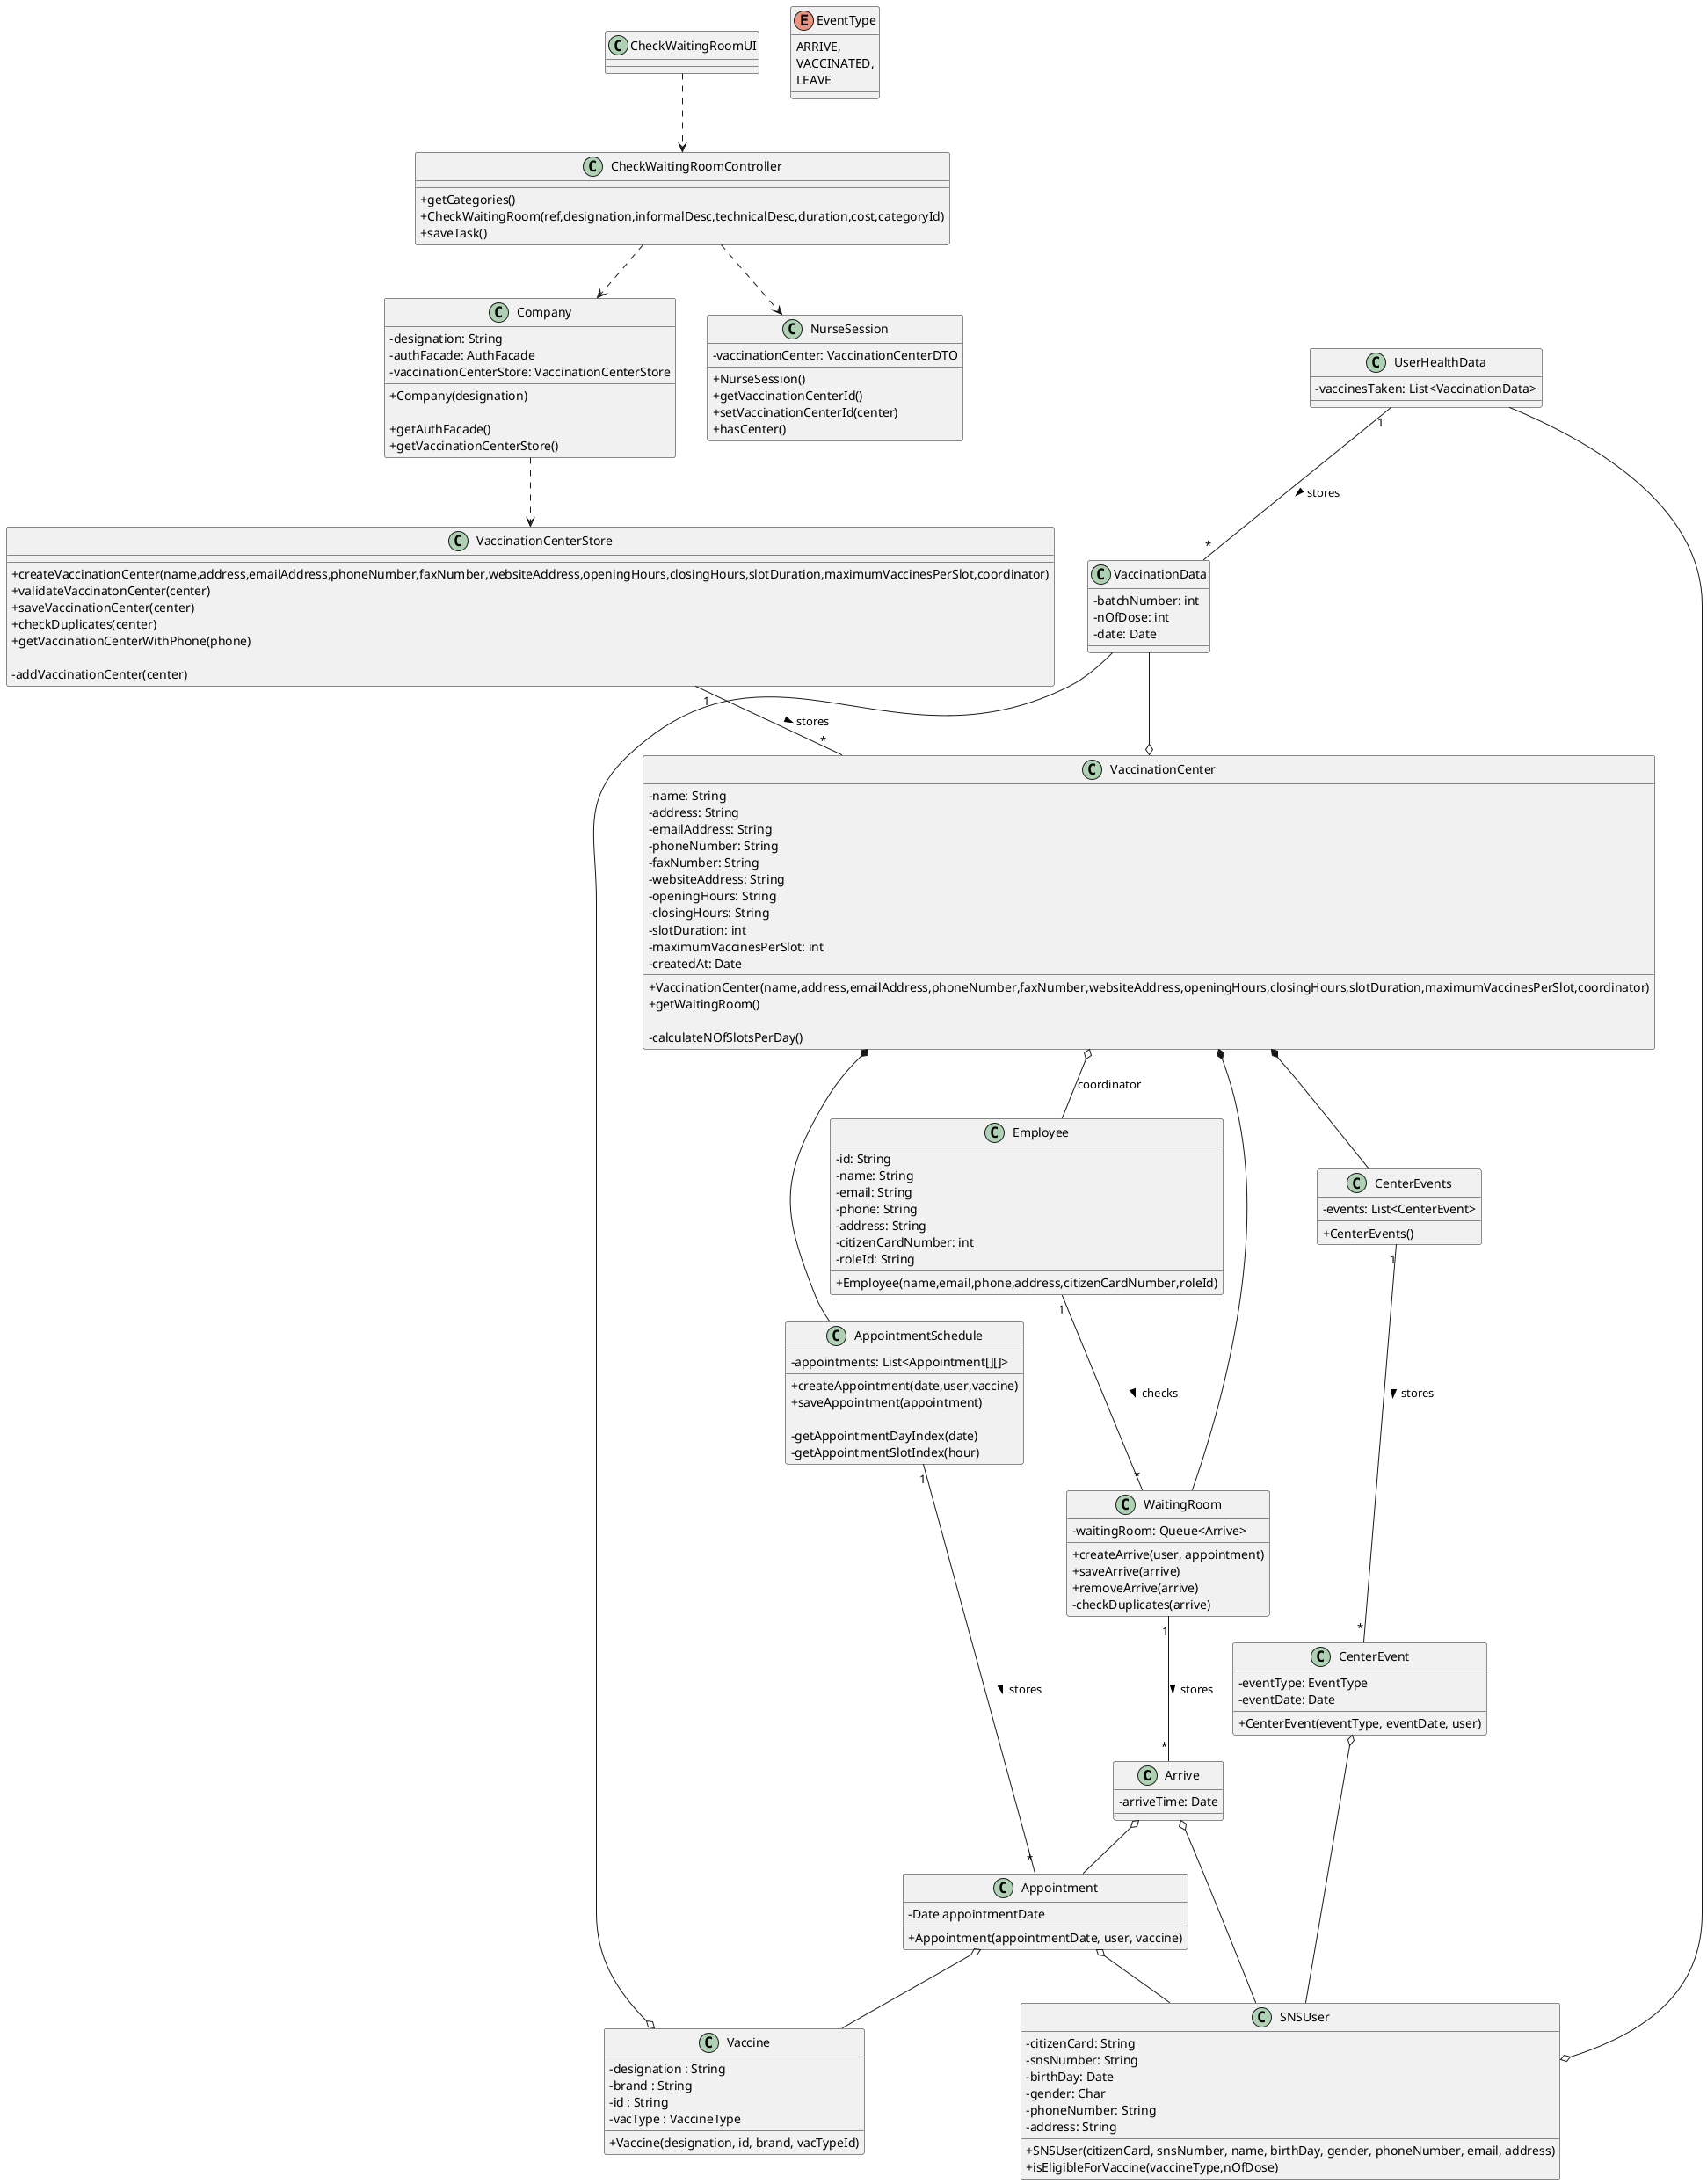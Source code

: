 @startuml
skinparam classAttributeIconSize 0

class Arrive {
  -arriveTime: Date
}

class NurseSession {
  -vaccinationCenter: VaccinationCenterDTO

  + NurseSession()
  + getVaccinationCenterId()
  + setVaccinationCenterId(center)
  + hasCenter()
}

class Company {
  -designation: String
  -authFacade: AuthFacade
  -vaccinationCenterStore: VaccinationCenterStore
  
  +Company(designation)

  +getAuthFacade()
  +getVaccinationCenterStore()
}

class CheckWaitingRoomController {
  +getCategories()
  +CheckWaitingRoom(ref,designation,informalDesc,technicalDesc,duration,cost,categoryId)
  +saveTask()
}

class CheckWaitingRoomUI {}

class VaccinationCenter {
  - name: String
  - address: String
  - emailAddress: String
  - phoneNumber: String
  - faxNumber: String
  - websiteAddress: String
  - openingHours: String
  - closingHours: String
  - slotDuration: int
  - maximumVaccinesPerSlot: int
  -createdAt: Date
  
  +VaccinationCenter(name,address,emailAddress,phoneNumber,faxNumber,websiteAddress,openingHours,closingHours,slotDuration,maximumVaccinesPerSlot,coordinator)
  +getWaitingRoom()

  -calculateNOfSlotsPerDay()
}

class VaccinationCenterStore {
  +createVaccinationCenter(name,address,emailAddress,phoneNumber,faxNumber,websiteAddress,openingHours,closingHours,slotDuration,maximumVaccinesPerSlot,coordinator)
  +validateVaccinatonCenter(center)
  +saveVaccinationCenter(center)
  +checkDuplicates(center)
  +getVaccinationCenterWithPhone(phone)

  -addVaccinationCenter(center)
}

class Employee {
  -id: String 
  -name: String 
  -email: String 
  -phone: String 
  -address: String 
  -citizenCardNumber: int 
  -roleId: String 

  +Employee(name,email,phone,address,citizenCardNumber,roleId)
}

class SNSUser {
  - citizenCard: String
  - snsNumber: String
  - birthDay: Date
  - gender: Char
  - phoneNumber: String
  - address: String

  + SNSUser(citizenCard, snsNumber, name, birthDay, gender, phoneNumber, email, address)
  + isEligibleForVaccine(vaccineType,nOfDose)
}

class UserHealthData {
  - vaccinesTaken: List<VaccinationData>
}

class VaccinationData {
  - batchNumber: int
  - nOfDose: int
  - date: Date
}

class WaitingRoom {
  - waitingRoom: Queue<Arrive>

  +createArrive(user, appointment)
  +saveArrive(arrive)
  +removeArrive(arrive)
  -checkDuplicates(arrive)
}

class CenterEvents {
  - events: List<CenterEvent>

  +CenterEvents()
}

enum EventType {
  ARRIVE,
  VACCINATED,
  LEAVE
}

class CenterEvent {
  - eventType: EventType
  - eventDate: Date

  +CenterEvent(eventType, eventDate, user)
}

class AppointmentSchedule {
  -appointments: List<Appointment[][]>
  +createAppointment(date,user,vaccine)
  +saveAppointment(appointment)

  -getAppointmentDayIndex(date)
  -getAppointmentSlotIndex(hour)
}

class Appointment {
  -Date appointmentDate

  +Appointment(appointmentDate, user, vaccine)
}

class Vaccine{
  -designation : String
  -brand : String
  -id : String
  -vacType : VaccineType

  +Vaccine(designation, id, brand, vacTypeId)
}

CheckWaitingRoomUI ..> CheckWaitingRoomController
CheckWaitingRoomController ..> Company

UserHealthData "1" -- "*" VaccinationData : stores >

VaccinationData --o Vaccine
VaccinationData --o VaccinationCenter

Arrive o-- SNSUser
Arrive o-- Appointment
Appointment o-- SNSUser

UserHealthData  --o SNSUser

VaccinationCenter o-- Employee : coordinator
VaccinationCenterStore "1" -- "*" VaccinationCenter : stores >

Company ..> VaccinationCenterStore

WaitingRoom "1" -- "*" Arrive : stores >

Employee "1" -- "*" WaitingRoom : checks >
VaccinationCenter *-- WaitingRoom
VaccinationCenter *-- CenterEvents

CenterEvents "1" -- "*" CenterEvent : stores >

CenterEvent o-- SNSUser
CheckWaitingRoomController ..> NurseSession

AppointmentSchedule "1" -- "*" Appointment : stores >
VaccinationCenter *-- AppointmentSchedule
Appointment o-- Vaccine

@enduml
